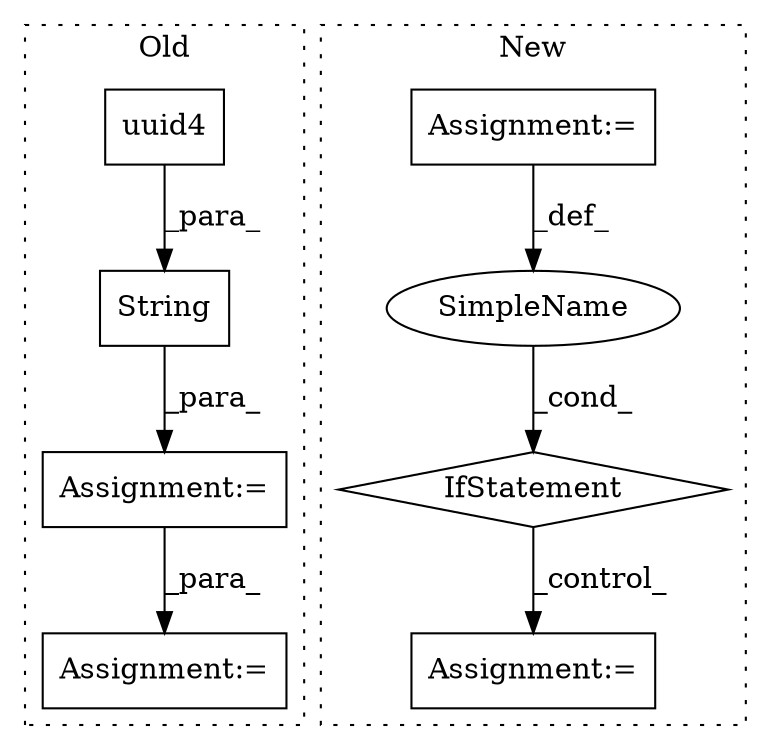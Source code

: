 digraph G {
subgraph cluster0 {
1 [label="uuid4" a="32" s="2296" l="7" shape="box"];
3 [label="Assignment:=" a="7" s="2267" l="1" shape="box"];
4 [label="String" a="32" s="2284,2303" l="7,1" shape="box"];
8 [label="Assignment:=" a="7" s="2340" l="1" shape="box"];
label = "Old";
style="dotted";
}
subgraph cluster1 {
2 [label="IfStatement" a="25" s="848,875" l="4,2" shape="diamond"];
5 [label="Assignment:=" a="7" s="539" l="1" shape="box"];
6 [label="Assignment:=" a="7" s="1253" l="1" shape="box"];
7 [label="SimpleName" a="42" s="" l="" shape="ellipse"];
label = "New";
style="dotted";
}
1 -> 4 [label="_para_"];
2 -> 6 [label="_control_"];
3 -> 8 [label="_para_"];
4 -> 3 [label="_para_"];
5 -> 7 [label="_def_"];
7 -> 2 [label="_cond_"];
}